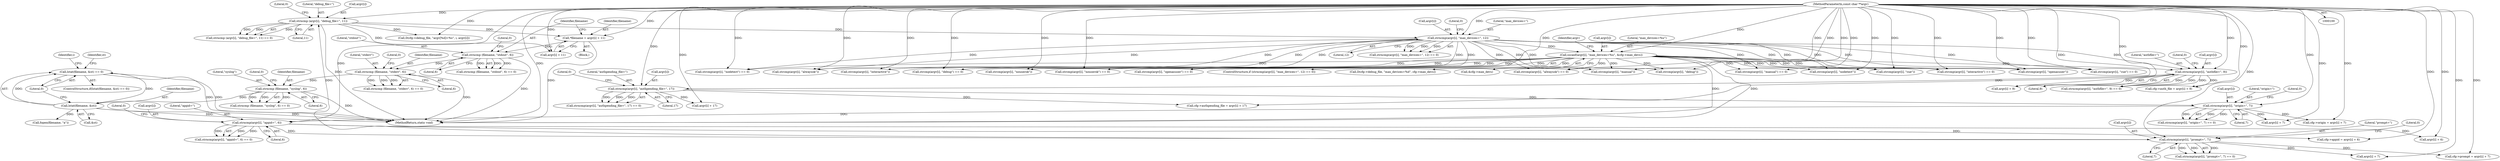 digraph "1_pam-u2f_18b1914e32b74ff52000f10e97067e841e5fff62_0@del" {
"1000406" [label="(Call,lstat(filename, &st) == 0)"];
"1000407" [label="(Call,lstat(filename, &st))"];
"1000387" [label="(Call,strncmp (filename, \"syslog\", 6))"];
"1000373" [label="(Call,strncmp (filename, \"stderr\", 6))"];
"1000359" [label="(Call,strncmp (filename, \"stdout\", 6))"];
"1000350" [label="(Call,*filename = argv[i] + 11)"];
"1000341" [label="(Call,strncmp (argv[i], \"debug_file=\", 11))"];
"1000323" [label="(Call,strncmp(argv[i], \"prompt=\", 7))"];
"1000305" [label="(Call,strncmp(argv[i], \"appid=\", 6))"];
"1000287" [label="(Call,strncmp(argv[i], \"origin=\", 7))"];
"1000269" [label="(Call,strncmp(argv[i], \"authpending_file=\", 17))"];
"1000251" [label="(Call,strncmp(argv[i], \"authfile=\", 9))"];
"1000103" [label="(MethodParameterIn,const char **argv)"];
"1000129" [label="(Call,strncmp(argv[i], \"max_devices=\", 12))"];
"1000136" [label="(Call,sscanf(argv[i], \"max_devices=%u\", &cfg->max_devs))"];
"1000377" [label="(Literal,0)"];
"1000304" [label="(Call,strncmp(argv[i], \"appid=\", 6) == 0)"];
"1000372" [label="(Call,strncmp (filename, \"stderr\", 6) == 0)"];
"1000288" [label="(Call,argv[i])"];
"1000275" [label="(Literal,0)"];
"1000256" [label="(Literal,9)"];
"1000238" [label="(Call,strcmp(argv[i], \"nodetect\"))"];
"1000135" [label="(Literal,0)"];
"1000298" [label="(Call,argv[i] + 7)"];
"1000341" [label="(Call,strncmp (argv[i], \"debug_file=\", 11))"];
"1000359" [label="(Call,strncmp (filename, \"stdout\", 6))"];
"1000306" [label="(Call,argv[i])"];
"1000159" [label="(Call,strcmp(argv[i], \"debug\") == 0)"];
"1000262" [label="(Call,argv[i] + 9)"];
"1000140" [label="(Literal,\"max_devices=%u\")"];
"1000348" [label="(Block,)"];
"1000225" [label="(Call,strcmp(argv[i], \"cue\"))"];
"1000607" [label="(MethodReturn,static void)"];
"1000149" [label="(Identifier,argv)"];
"1000391" [label="(Literal,0)"];
"1000291" [label="(Literal,\"origin=\")"];
"1000351" [label="(Identifier,filename)"];
"1000340" [label="(Call,strncmp (argv[i], \"debug_file=\", 11) == 0)"];
"1000255" [label="(Literal,\"authfile=\")"];
"1000363" [label="(Literal,0)"];
"1000127" [label="(ControlStructure,if (strncmp(argv[i], \"max_devices=\", 12) == 0))"];
"1000405" [label="(ControlStructure,if(lstat(filename, &st) == 0))"];
"1000387" [label="(Call,strncmp (filename, \"syslog\", 6))"];
"1000293" [label="(Literal,0)"];
"1000224" [label="(Call,strcmp(argv[i], \"cue\") == 0)"];
"1000134" [label="(Literal,12)"];
"1000461" [label="(Call,D(cfg->debug_file, \"argv[%d]=%s\", i, argv[i]))"];
"1000294" [label="(Call,cfg->origin = argv[i] + 7)"];
"1000309" [label="(Literal,\"appid=\")"];
"1000334" [label="(Call,argv[i] + 7)"];
"1000273" [label="(Literal,\"authpending_file=\")"];
"1000286" [label="(Call,strncmp(argv[i], \"origin=\", 7) == 0)"];
"1000237" [label="(Call,strcmp(argv[i], \"nodetect\") == 0)"];
"1000329" [label="(Literal,0)"];
"1000173" [label="(Call,strcmp(argv[i], \"nouserok\"))"];
"1000172" [label="(Call,strcmp(argv[i], \"nouserok\") == 0)"];
"1000250" [label="(Call,strncmp(argv[i], \"authfile=\", 9) == 0)"];
"1000137" [label="(Call,argv[i])"];
"1000374" [label="(Identifier,filename)"];
"1000408" [label="(Identifier,filename)"];
"1000211" [label="(Call,strcmp(argv[i], \"interactive\") == 0)"];
"1000186" [label="(Call,strcmp(argv[i], \"openasuser\"))"];
"1000310" [label="(Literal,6)"];
"1000360" [label="(Identifier,filename)"];
"1000421" [label="(Call,fopen(filename, \"a\"))"];
"1000185" [label="(Call,strcmp(argv[i], \"openasuser\") == 0)"];
"1000361" [label="(Literal,\"stdout\")"];
"1000199" [label="(Call,strcmp(argv[i], \"alwaysok\"))"];
"1000322" [label="(Call,strncmp(argv[i], \"prompt=\", 7) == 0)"];
"1000136" [label="(Call,sscanf(argv[i], \"max_devices=%u\", &cfg->max_devs))"];
"1000362" [label="(Literal,6)"];
"1000280" [label="(Call,argv[i] + 17)"];
"1000411" [label="(Literal,0)"];
"1000324" [label="(Call,argv[i])"];
"1000257" [label="(Literal,0)"];
"1000386" [label="(Call,strncmp (filename, \"syslog\", 6) == 0)"];
"1000342" [label="(Call,argv[i])"];
"1000327" [label="(Literal,\"prompt=\")"];
"1000258" [label="(Call,cfg->auth_file = argv[i] + 9)"];
"1000269" [label="(Call,strncmp(argv[i], \"authpending_file=\", 17))"];
"1000390" [label="(Literal,6)"];
"1000252" [label="(Call,argv[i])"];
"1000376" [label="(Literal,6)"];
"1000103" [label="(MethodParameterIn,const char **argv)"];
"1000409" [label="(Call,&st)"];
"1000358" [label="(Call,strncmp (filename, \"stdout\", 6) == 0)"];
"1000346" [label="(Literal,11)"];
"1000347" [label="(Literal,0)"];
"1000212" [label="(Call,strcmp(argv[i], \"interactive\"))"];
"1000373" [label="(Call,strncmp (filename, \"stderr\", 6))"];
"1000375" [label="(Literal,\"stderr\")"];
"1000198" [label="(Call,strcmp(argv[i], \"alwaysok\") == 0)"];
"1000276" [label="(Call,cfg->authpending_file = argv[i] + 17)"];
"1000470" [label="(Call,D(cfg->debug_file, \"max_devices=%d\", cfg->max_devs))"];
"1000312" [label="(Call,cfg->appid = argv[i] + 6)"];
"1000147" [label="(Call,strcmp(argv[i], \"manual\"))"];
"1000350" [label="(Call,*filename = argv[i] + 11)"];
"1000330" [label="(Call,cfg->prompt = argv[i] + 7)"];
"1000268" [label="(Call,strncmp(argv[i], \"authpending_file=\", 17) == 0)"];
"1000160" [label="(Call,strcmp(argv[i], \"debug\"))"];
"1000305" [label="(Call,strncmp(argv[i], \"appid=\", 6))"];
"1000146" [label="(Call,strcmp(argv[i], \"manual\") == 0)"];
"1000133" [label="(Literal,\"max_devices=\")"];
"1000251" [label="(Call,strncmp(argv[i], \"authfile=\", 9))"];
"1000270" [label="(Call,argv[i])"];
"1000141" [label="(Call,&cfg->max_devs)"];
"1000388" [label="(Identifier,filename)"];
"1000389" [label="(Literal,\"syslog\")"];
"1000287" [label="(Call,strncmp(argv[i], \"origin=\", 7))"];
"1000129" [label="(Call,strncmp(argv[i], \"max_devices=\", 12))"];
"1000328" [label="(Literal,7)"];
"1000274" [label="(Literal,17)"];
"1000323" [label="(Call,strncmp(argv[i], \"prompt=\", 7))"];
"1000407" [label="(Call,lstat(filename, &st))"];
"1000352" [label="(Call,argv[i] + 11)"];
"1000406" [label="(Call,lstat(filename, &st) == 0)"];
"1000316" [label="(Call,argv[i] + 6)"];
"1000125" [label="(Identifier,i)"];
"1000130" [label="(Call,argv[i])"];
"1000128" [label="(Call,strncmp(argv[i], \"max_devices=\", 12) == 0)"];
"1000311" [label="(Literal,0)"];
"1000416" [label="(Identifier,st)"];
"1000345" [label="(Literal,\"debug_file=\")"];
"1000292" [label="(Literal,7)"];
"1000406" -> "1000405"  [label="AST: "];
"1000406" -> "1000411"  [label="CFG: "];
"1000407" -> "1000406"  [label="AST: "];
"1000411" -> "1000406"  [label="AST: "];
"1000416" -> "1000406"  [label="CFG: "];
"1000125" -> "1000406"  [label="CFG: "];
"1000406" -> "1000607"  [label="DDG: "];
"1000406" -> "1000607"  [label="DDG: "];
"1000407" -> "1000406"  [label="DDG: "];
"1000407" -> "1000406"  [label="DDG: "];
"1000407" -> "1000409"  [label="CFG: "];
"1000408" -> "1000407"  [label="AST: "];
"1000409" -> "1000407"  [label="AST: "];
"1000411" -> "1000407"  [label="CFG: "];
"1000407" -> "1000607"  [label="DDG: "];
"1000407" -> "1000607"  [label="DDG: "];
"1000387" -> "1000407"  [label="DDG: "];
"1000407" -> "1000421"  [label="DDG: "];
"1000387" -> "1000386"  [label="AST: "];
"1000387" -> "1000390"  [label="CFG: "];
"1000388" -> "1000387"  [label="AST: "];
"1000389" -> "1000387"  [label="AST: "];
"1000390" -> "1000387"  [label="AST: "];
"1000391" -> "1000387"  [label="CFG: "];
"1000387" -> "1000607"  [label="DDG: "];
"1000387" -> "1000386"  [label="DDG: "];
"1000387" -> "1000386"  [label="DDG: "];
"1000387" -> "1000386"  [label="DDG: "];
"1000373" -> "1000387"  [label="DDG: "];
"1000373" -> "1000372"  [label="AST: "];
"1000373" -> "1000376"  [label="CFG: "];
"1000374" -> "1000373"  [label="AST: "];
"1000375" -> "1000373"  [label="AST: "];
"1000376" -> "1000373"  [label="AST: "];
"1000377" -> "1000373"  [label="CFG: "];
"1000373" -> "1000607"  [label="DDG: "];
"1000373" -> "1000372"  [label="DDG: "];
"1000373" -> "1000372"  [label="DDG: "];
"1000373" -> "1000372"  [label="DDG: "];
"1000359" -> "1000373"  [label="DDG: "];
"1000359" -> "1000358"  [label="AST: "];
"1000359" -> "1000362"  [label="CFG: "];
"1000360" -> "1000359"  [label="AST: "];
"1000361" -> "1000359"  [label="AST: "];
"1000362" -> "1000359"  [label="AST: "];
"1000363" -> "1000359"  [label="CFG: "];
"1000359" -> "1000607"  [label="DDG: "];
"1000359" -> "1000358"  [label="DDG: "];
"1000359" -> "1000358"  [label="DDG: "];
"1000359" -> "1000358"  [label="DDG: "];
"1000350" -> "1000359"  [label="DDG: "];
"1000350" -> "1000348"  [label="AST: "];
"1000350" -> "1000352"  [label="CFG: "];
"1000351" -> "1000350"  [label="AST: "];
"1000352" -> "1000350"  [label="AST: "];
"1000360" -> "1000350"  [label="CFG: "];
"1000350" -> "1000607"  [label="DDG: "];
"1000341" -> "1000350"  [label="DDG: "];
"1000103" -> "1000350"  [label="DDG: "];
"1000341" -> "1000340"  [label="AST: "];
"1000341" -> "1000346"  [label="CFG: "];
"1000342" -> "1000341"  [label="AST: "];
"1000345" -> "1000341"  [label="AST: "];
"1000346" -> "1000341"  [label="AST: "];
"1000347" -> "1000341"  [label="CFG: "];
"1000341" -> "1000607"  [label="DDG: "];
"1000341" -> "1000129"  [label="DDG: "];
"1000341" -> "1000340"  [label="DDG: "];
"1000341" -> "1000340"  [label="DDG: "];
"1000341" -> "1000340"  [label="DDG: "];
"1000323" -> "1000341"  [label="DDG: "];
"1000103" -> "1000341"  [label="DDG: "];
"1000341" -> "1000352"  [label="DDG: "];
"1000341" -> "1000461"  [label="DDG: "];
"1000323" -> "1000322"  [label="AST: "];
"1000323" -> "1000328"  [label="CFG: "];
"1000324" -> "1000323"  [label="AST: "];
"1000327" -> "1000323"  [label="AST: "];
"1000328" -> "1000323"  [label="AST: "];
"1000329" -> "1000323"  [label="CFG: "];
"1000323" -> "1000322"  [label="DDG: "];
"1000323" -> "1000322"  [label="DDG: "];
"1000323" -> "1000322"  [label="DDG: "];
"1000305" -> "1000323"  [label="DDG: "];
"1000103" -> "1000323"  [label="DDG: "];
"1000323" -> "1000330"  [label="DDG: "];
"1000323" -> "1000334"  [label="DDG: "];
"1000305" -> "1000304"  [label="AST: "];
"1000305" -> "1000310"  [label="CFG: "];
"1000306" -> "1000305"  [label="AST: "];
"1000309" -> "1000305"  [label="AST: "];
"1000310" -> "1000305"  [label="AST: "];
"1000311" -> "1000305"  [label="CFG: "];
"1000305" -> "1000304"  [label="DDG: "];
"1000305" -> "1000304"  [label="DDG: "];
"1000305" -> "1000304"  [label="DDG: "];
"1000287" -> "1000305"  [label="DDG: "];
"1000103" -> "1000305"  [label="DDG: "];
"1000305" -> "1000312"  [label="DDG: "];
"1000305" -> "1000316"  [label="DDG: "];
"1000287" -> "1000286"  [label="AST: "];
"1000287" -> "1000292"  [label="CFG: "];
"1000288" -> "1000287"  [label="AST: "];
"1000291" -> "1000287"  [label="AST: "];
"1000292" -> "1000287"  [label="AST: "];
"1000293" -> "1000287"  [label="CFG: "];
"1000287" -> "1000286"  [label="DDG: "];
"1000287" -> "1000286"  [label="DDG: "];
"1000287" -> "1000286"  [label="DDG: "];
"1000269" -> "1000287"  [label="DDG: "];
"1000103" -> "1000287"  [label="DDG: "];
"1000287" -> "1000294"  [label="DDG: "];
"1000287" -> "1000298"  [label="DDG: "];
"1000269" -> "1000268"  [label="AST: "];
"1000269" -> "1000274"  [label="CFG: "];
"1000270" -> "1000269"  [label="AST: "];
"1000273" -> "1000269"  [label="AST: "];
"1000274" -> "1000269"  [label="AST: "];
"1000275" -> "1000269"  [label="CFG: "];
"1000269" -> "1000268"  [label="DDG: "];
"1000269" -> "1000268"  [label="DDG: "];
"1000269" -> "1000268"  [label="DDG: "];
"1000251" -> "1000269"  [label="DDG: "];
"1000103" -> "1000269"  [label="DDG: "];
"1000269" -> "1000276"  [label="DDG: "];
"1000269" -> "1000280"  [label="DDG: "];
"1000251" -> "1000250"  [label="AST: "];
"1000251" -> "1000256"  [label="CFG: "];
"1000252" -> "1000251"  [label="AST: "];
"1000255" -> "1000251"  [label="AST: "];
"1000256" -> "1000251"  [label="AST: "];
"1000257" -> "1000251"  [label="CFG: "];
"1000251" -> "1000250"  [label="DDG: "];
"1000251" -> "1000250"  [label="DDG: "];
"1000251" -> "1000250"  [label="DDG: "];
"1000103" -> "1000251"  [label="DDG: "];
"1000129" -> "1000251"  [label="DDG: "];
"1000136" -> "1000251"  [label="DDG: "];
"1000251" -> "1000258"  [label="DDG: "];
"1000251" -> "1000262"  [label="DDG: "];
"1000103" -> "1000100"  [label="AST: "];
"1000103" -> "1000607"  [label="DDG: "];
"1000103" -> "1000129"  [label="DDG: "];
"1000103" -> "1000136"  [label="DDG: "];
"1000103" -> "1000146"  [label="DDG: "];
"1000103" -> "1000147"  [label="DDG: "];
"1000103" -> "1000159"  [label="DDG: "];
"1000103" -> "1000160"  [label="DDG: "];
"1000103" -> "1000172"  [label="DDG: "];
"1000103" -> "1000173"  [label="DDG: "];
"1000103" -> "1000185"  [label="DDG: "];
"1000103" -> "1000186"  [label="DDG: "];
"1000103" -> "1000198"  [label="DDG: "];
"1000103" -> "1000199"  [label="DDG: "];
"1000103" -> "1000211"  [label="DDG: "];
"1000103" -> "1000212"  [label="DDG: "];
"1000103" -> "1000224"  [label="DDG: "];
"1000103" -> "1000225"  [label="DDG: "];
"1000103" -> "1000237"  [label="DDG: "];
"1000103" -> "1000238"  [label="DDG: "];
"1000103" -> "1000258"  [label="DDG: "];
"1000103" -> "1000262"  [label="DDG: "];
"1000103" -> "1000276"  [label="DDG: "];
"1000103" -> "1000280"  [label="DDG: "];
"1000103" -> "1000294"  [label="DDG: "];
"1000103" -> "1000298"  [label="DDG: "];
"1000103" -> "1000312"  [label="DDG: "];
"1000103" -> "1000316"  [label="DDG: "];
"1000103" -> "1000330"  [label="DDG: "];
"1000103" -> "1000334"  [label="DDG: "];
"1000103" -> "1000352"  [label="DDG: "];
"1000103" -> "1000461"  [label="DDG: "];
"1000129" -> "1000128"  [label="AST: "];
"1000129" -> "1000134"  [label="CFG: "];
"1000130" -> "1000129"  [label="AST: "];
"1000133" -> "1000129"  [label="AST: "];
"1000134" -> "1000129"  [label="AST: "];
"1000135" -> "1000129"  [label="CFG: "];
"1000129" -> "1000128"  [label="DDG: "];
"1000129" -> "1000128"  [label="DDG: "];
"1000129" -> "1000128"  [label="DDG: "];
"1000129" -> "1000136"  [label="DDG: "];
"1000129" -> "1000146"  [label="DDG: "];
"1000129" -> "1000147"  [label="DDG: "];
"1000129" -> "1000159"  [label="DDG: "];
"1000129" -> "1000160"  [label="DDG: "];
"1000129" -> "1000172"  [label="DDG: "];
"1000129" -> "1000173"  [label="DDG: "];
"1000129" -> "1000185"  [label="DDG: "];
"1000129" -> "1000186"  [label="DDG: "];
"1000129" -> "1000198"  [label="DDG: "];
"1000129" -> "1000199"  [label="DDG: "];
"1000129" -> "1000211"  [label="DDG: "];
"1000129" -> "1000212"  [label="DDG: "];
"1000129" -> "1000224"  [label="DDG: "];
"1000129" -> "1000225"  [label="DDG: "];
"1000129" -> "1000237"  [label="DDG: "];
"1000129" -> "1000238"  [label="DDG: "];
"1000136" -> "1000127"  [label="AST: "];
"1000136" -> "1000141"  [label="CFG: "];
"1000137" -> "1000136"  [label="AST: "];
"1000140" -> "1000136"  [label="AST: "];
"1000141" -> "1000136"  [label="AST: "];
"1000149" -> "1000136"  [label="CFG: "];
"1000136" -> "1000607"  [label="DDG: "];
"1000136" -> "1000607"  [label="DDG: "];
"1000136" -> "1000146"  [label="DDG: "];
"1000136" -> "1000147"  [label="DDG: "];
"1000136" -> "1000159"  [label="DDG: "];
"1000136" -> "1000160"  [label="DDG: "];
"1000136" -> "1000172"  [label="DDG: "];
"1000136" -> "1000173"  [label="DDG: "];
"1000136" -> "1000185"  [label="DDG: "];
"1000136" -> "1000186"  [label="DDG: "];
"1000136" -> "1000198"  [label="DDG: "];
"1000136" -> "1000199"  [label="DDG: "];
"1000136" -> "1000211"  [label="DDG: "];
"1000136" -> "1000212"  [label="DDG: "];
"1000136" -> "1000224"  [label="DDG: "];
"1000136" -> "1000225"  [label="DDG: "];
"1000136" -> "1000237"  [label="DDG: "];
"1000136" -> "1000238"  [label="DDG: "];
"1000136" -> "1000470"  [label="DDG: "];
}
